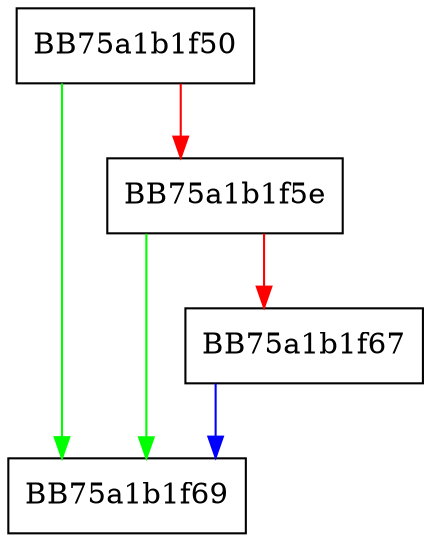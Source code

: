digraph is_fusion_enabled {
  node [shape="box"];
  graph [splines=ortho];
  BB75a1b1f50 -> BB75a1b1f69 [color="green"];
  BB75a1b1f50 -> BB75a1b1f5e [color="red"];
  BB75a1b1f5e -> BB75a1b1f69 [color="green"];
  BB75a1b1f5e -> BB75a1b1f67 [color="red"];
  BB75a1b1f67 -> BB75a1b1f69 [color="blue"];
}
